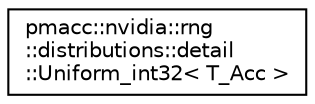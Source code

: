 digraph "Graphical Class Hierarchy"
{
 // LATEX_PDF_SIZE
  edge [fontname="Helvetica",fontsize="10",labelfontname="Helvetica",labelfontsize="10"];
  node [fontname="Helvetica",fontsize="10",shape=record];
  rankdir="LR";
  Node0 [label="pmacc::nvidia::rng\l::distributions::detail\l::Uniform_int32\< T_Acc \>",height=0.2,width=0.4,color="black", fillcolor="white", style="filled",URL="$classpmacc_1_1nvidia_1_1rng_1_1distributions_1_1detail_1_1_uniform__int32.html",tooltip=" "];
}
